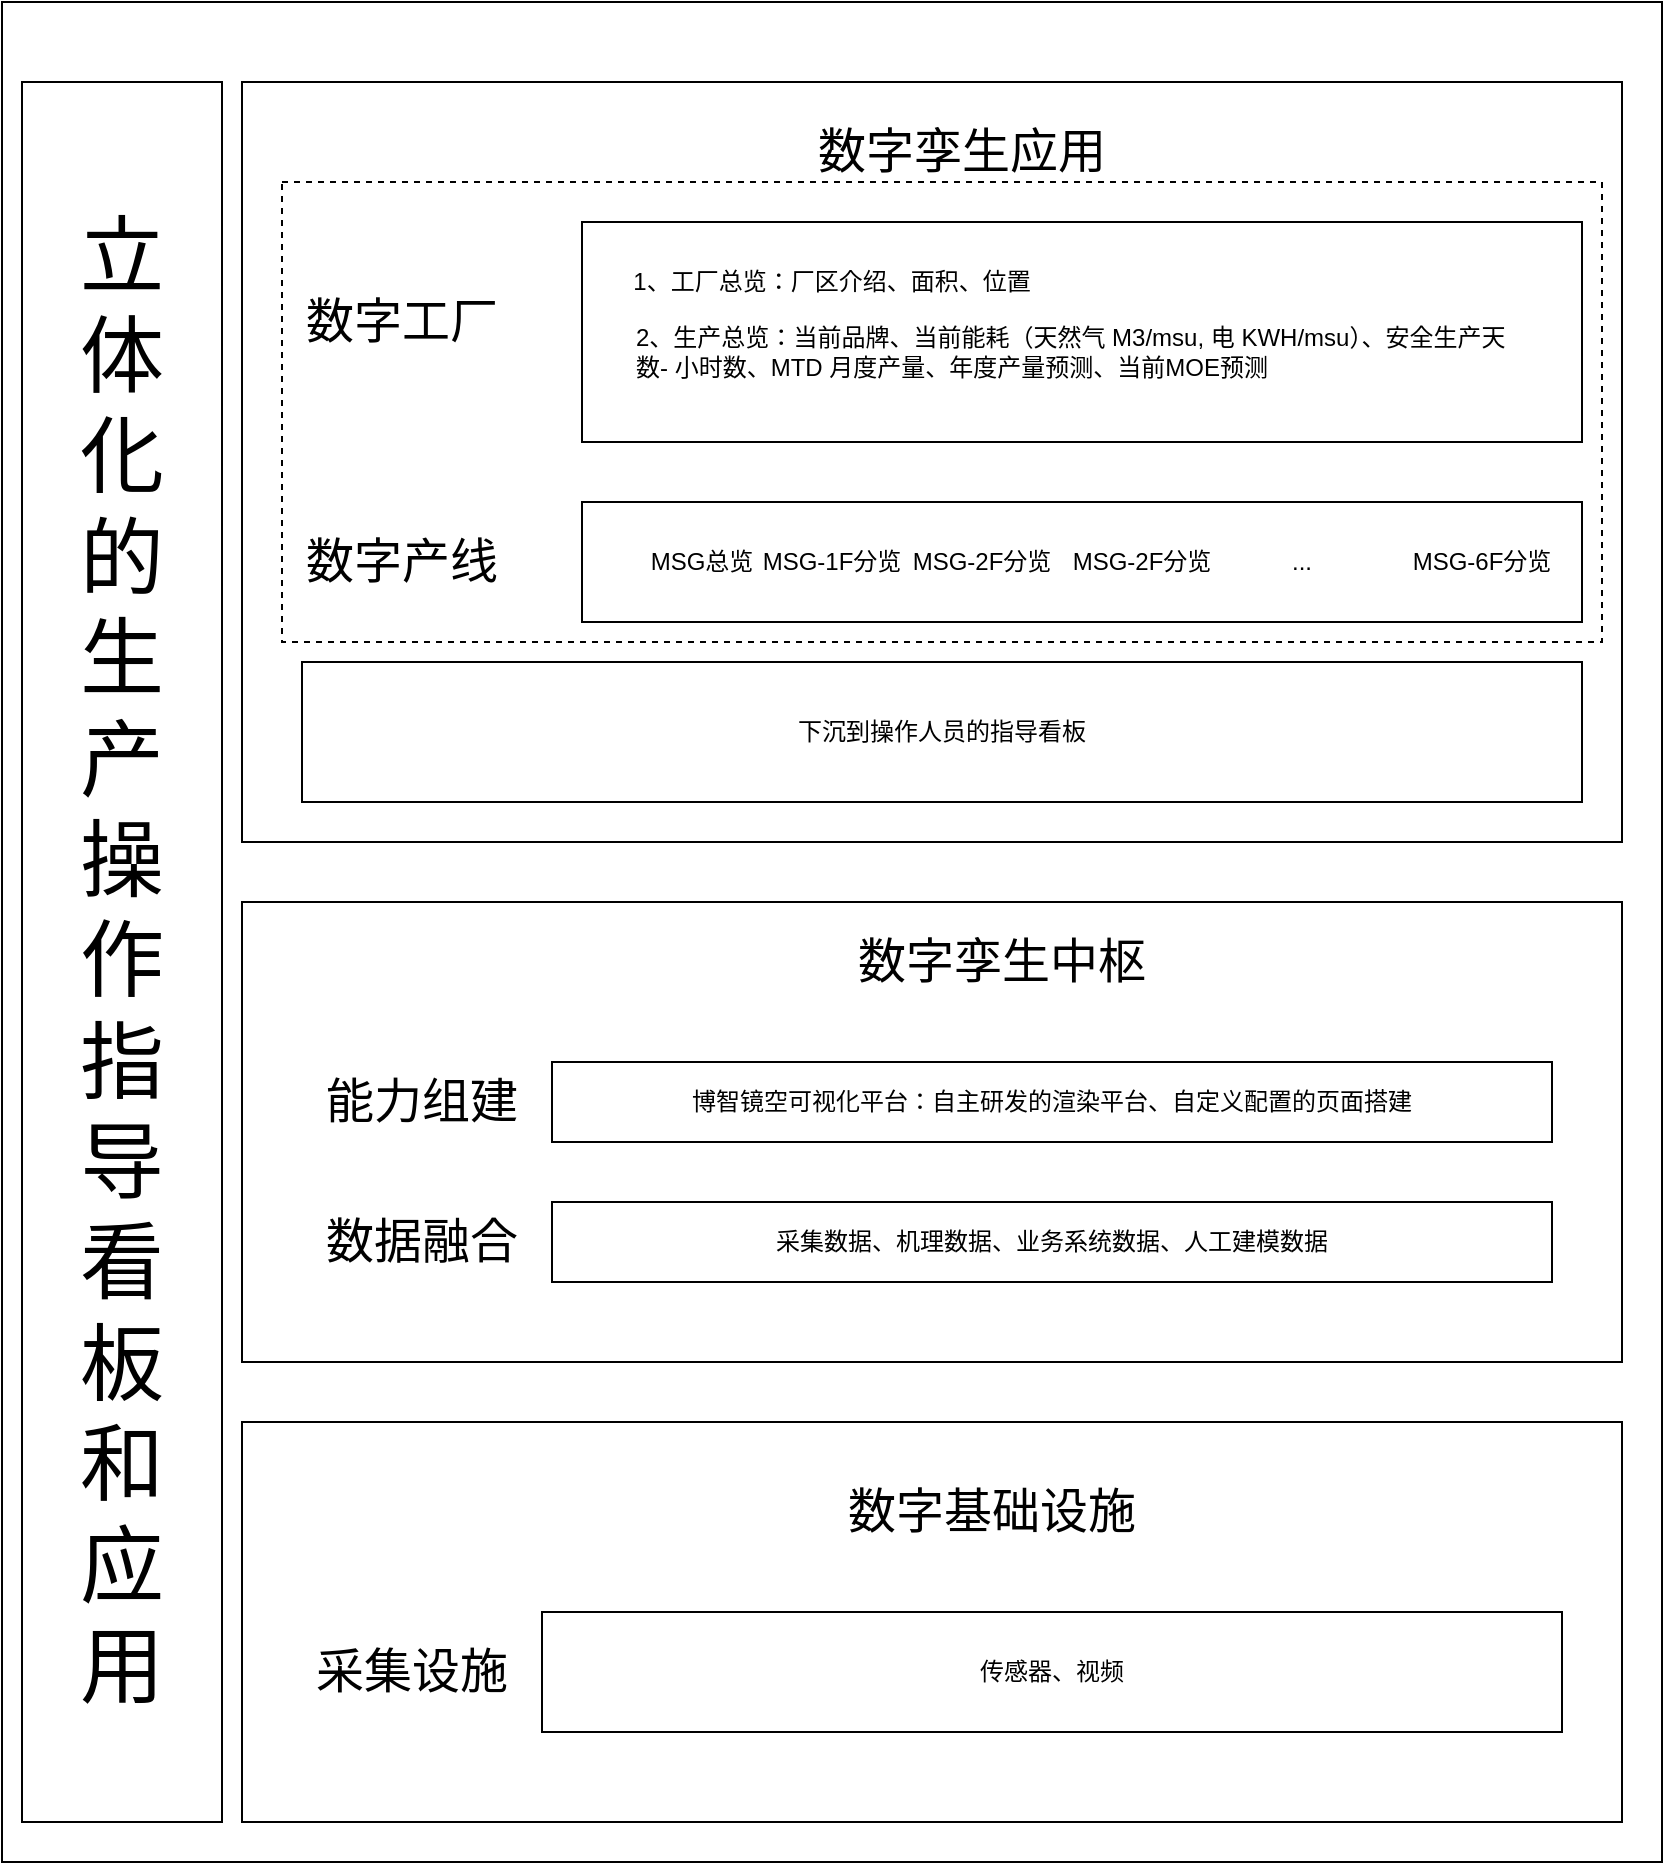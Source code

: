 <mxfile version="24.4.10" type="github">
  <diagram name="第 1 页" id="gCUOF_lLg9kGs2Vuu3xS">
    <mxGraphModel dx="2078" dy="825" grid="1" gridSize="10" guides="1" tooltips="1" connect="1" arrows="1" fold="1" page="1" pageScale="1" pageWidth="827" pageHeight="1169" math="0" shadow="0">
      <root>
        <mxCell id="0" />
        <mxCell id="1" parent="0" />
        <mxCell id="cVOov0wrujAx7iTN1BO1-29" value="" style="rounded=0;whiteSpace=wrap;html=1;fillColor=none;" vertex="1" parent="1">
          <mxGeometry x="-20" y="40" width="830" height="930" as="geometry" />
        </mxCell>
        <mxCell id="cVOov0wrujAx7iTN1BO1-1" value="" style="rounded=0;whiteSpace=wrap;html=1;" vertex="1" parent="1">
          <mxGeometry x="100" y="750" width="690" height="200" as="geometry" />
        </mxCell>
        <mxCell id="cVOov0wrujAx7iTN1BO1-2" value="数字基础设施" style="text;html=1;align=center;verticalAlign=middle;whiteSpace=wrap;rounded=0;fontSize=24;" vertex="1" parent="1">
          <mxGeometry x="390" y="750" width="170" height="90" as="geometry" />
        </mxCell>
        <mxCell id="cVOov0wrujAx7iTN1BO1-3" value="" style="rounded=0;whiteSpace=wrap;html=1;" vertex="1" parent="1">
          <mxGeometry x="100" y="490" width="690" height="230" as="geometry" />
        </mxCell>
        <mxCell id="cVOov0wrujAx7iTN1BO1-4" value="数字孪生中枢" style="text;html=1;align=center;verticalAlign=middle;whiteSpace=wrap;rounded=0;fontSize=24;" vertex="1" parent="1">
          <mxGeometry x="390" y="500" width="180" height="40" as="geometry" />
        </mxCell>
        <mxCell id="cVOov0wrujAx7iTN1BO1-5" value="" style="rounded=0;whiteSpace=wrap;html=1;" vertex="1" parent="1">
          <mxGeometry x="100" y="80" width="690" height="380" as="geometry" />
        </mxCell>
        <mxCell id="cVOov0wrujAx7iTN1BO1-6" value="数字孪生应用" style="text;html=1;align=center;verticalAlign=middle;whiteSpace=wrap;rounded=0;fontSize=24;" vertex="1" parent="1">
          <mxGeometry x="330" y="80" width="260" height="70" as="geometry" />
        </mxCell>
        <mxCell id="cVOov0wrujAx7iTN1BO1-7" value="采集设施" style="text;html=1;align=center;verticalAlign=middle;whiteSpace=wrap;rounded=0;fontSize=24;" vertex="1" parent="1">
          <mxGeometry x="100" y="830" width="170" height="90" as="geometry" />
        </mxCell>
        <mxCell id="cVOov0wrujAx7iTN1BO1-8" value="传感器、视频" style="rounded=0;whiteSpace=wrap;html=1;" vertex="1" parent="1">
          <mxGeometry x="250" y="845" width="510" height="60" as="geometry" />
        </mxCell>
        <mxCell id="cVOov0wrujAx7iTN1BO1-9" value="数据融合" style="text;html=1;align=center;verticalAlign=middle;whiteSpace=wrap;rounded=0;fontSize=24;" vertex="1" parent="1">
          <mxGeometry x="100" y="640" width="180" height="40" as="geometry" />
        </mxCell>
        <mxCell id="cVOov0wrujAx7iTN1BO1-10" value="采集数据、机理数据、业务系统数据、人工建模数据" style="rounded=0;whiteSpace=wrap;html=1;" vertex="1" parent="1">
          <mxGeometry x="255" y="640" width="500" height="40" as="geometry" />
        </mxCell>
        <mxCell id="cVOov0wrujAx7iTN1BO1-11" value="能力组建" style="text;html=1;align=center;verticalAlign=middle;whiteSpace=wrap;rounded=0;fontSize=24;" vertex="1" parent="1">
          <mxGeometry x="100" y="570" width="180" height="40" as="geometry" />
        </mxCell>
        <mxCell id="cVOov0wrujAx7iTN1BO1-12" value="博智镜空可视化平台：自主研发的渲染平台、自定义配置的页面搭建" style="rounded=0;whiteSpace=wrap;html=1;" vertex="1" parent="1">
          <mxGeometry x="255" y="570" width="500" height="40" as="geometry" />
        </mxCell>
        <mxCell id="cVOov0wrujAx7iTN1BO1-13" value="" style="rounded=0;whiteSpace=wrap;html=1;" vertex="1" parent="1">
          <mxGeometry x="270" y="150" width="500" height="110" as="geometry" />
        </mxCell>
        <mxCell id="cVOov0wrujAx7iTN1BO1-14" value="数字工厂" style="text;html=1;align=center;verticalAlign=middle;whiteSpace=wrap;rounded=0;fontSize=24;" vertex="1" parent="1">
          <mxGeometry x="100" y="180" width="160" height="40" as="geometry" />
        </mxCell>
        <mxCell id="cVOov0wrujAx7iTN1BO1-15" value="1、工厂总览：厂区介绍、面积、位置" style="text;html=1;align=center;verticalAlign=middle;whiteSpace=wrap;rounded=0;" vertex="1" parent="1">
          <mxGeometry x="290" y="165" width="210" height="30" as="geometry" />
        </mxCell>
        <mxCell id="cVOov0wrujAx7iTN1BO1-16" value="2、生产总览：&lt;span style=&quot;background-color: initial;&quot;&gt;当前品牌、&lt;/span&gt;&lt;span style=&quot;background-color: initial;&quot;&gt;当前能耗（天然气 M3/msu, 电 KWH/msu）、&lt;/span&gt;&lt;span style=&quot;background-color: initial;&quot;&gt;安全生产天数- 小时数、&lt;/span&gt;MTD 月度产量、年度产量预测、当前MOE预测" style="text;html=1;align=left;verticalAlign=middle;whiteSpace=wrap;rounded=0;" vertex="1" parent="1">
          <mxGeometry x="295" y="190" width="450" height="50" as="geometry" />
        </mxCell>
        <mxCell id="cVOov0wrujAx7iTN1BO1-17" value="数字产线" style="text;html=1;align=center;verticalAlign=middle;whiteSpace=wrap;rounded=0;fontSize=24;" vertex="1" parent="1">
          <mxGeometry x="100" y="300" width="160" height="40" as="geometry" />
        </mxCell>
        <mxCell id="cVOov0wrujAx7iTN1BO1-18" value="" style="rounded=0;whiteSpace=wrap;html=1;" vertex="1" parent="1">
          <mxGeometry x="270" y="290" width="500" height="60" as="geometry" />
        </mxCell>
        <mxCell id="cVOov0wrujAx7iTN1BO1-19" value="MSG总览" style="text;html=1;align=center;verticalAlign=middle;whiteSpace=wrap;rounded=0;" vertex="1" parent="1">
          <mxGeometry x="280" y="305" width="100" height="30" as="geometry" />
        </mxCell>
        <mxCell id="cVOov0wrujAx7iTN1BO1-20" value="MSG-1F分览" style="text;html=1;align=center;verticalAlign=middle;whiteSpace=wrap;rounded=0;" vertex="1" parent="1">
          <mxGeometry x="345" y="305" width="100" height="30" as="geometry" />
        </mxCell>
        <mxCell id="cVOov0wrujAx7iTN1BO1-21" value="MSG-2F分览" style="text;html=1;align=center;verticalAlign=middle;whiteSpace=wrap;rounded=0;" vertex="1" parent="1">
          <mxGeometry x="420" y="305" width="100" height="30" as="geometry" />
        </mxCell>
        <mxCell id="cVOov0wrujAx7iTN1BO1-22" value="MSG-2F分览" style="text;html=1;align=center;verticalAlign=middle;whiteSpace=wrap;rounded=0;" vertex="1" parent="1">
          <mxGeometry x="500" y="305" width="100" height="30" as="geometry" />
        </mxCell>
        <mxCell id="cVOov0wrujAx7iTN1BO1-23" value="MSG-6F分览" style="text;html=1;align=center;verticalAlign=middle;whiteSpace=wrap;rounded=0;" vertex="1" parent="1">
          <mxGeometry x="670" y="305" width="100" height="30" as="geometry" />
        </mxCell>
        <mxCell id="cVOov0wrujAx7iTN1BO1-24" value="..." style="text;html=1;align=center;verticalAlign=middle;whiteSpace=wrap;rounded=0;" vertex="1" parent="1">
          <mxGeometry x="580" y="305" width="100" height="30" as="geometry" />
        </mxCell>
        <mxCell id="cVOov0wrujAx7iTN1BO1-25" value="下沉到操作人员的指导看板" style="rounded=0;whiteSpace=wrap;html=1;" vertex="1" parent="1">
          <mxGeometry x="130" y="370" width="640" height="70" as="geometry" />
        </mxCell>
        <mxCell id="cVOov0wrujAx7iTN1BO1-28" value="" style="rounded=0;whiteSpace=wrap;html=1;fillColor=none;dashed=1;" vertex="1" parent="1">
          <mxGeometry x="120" y="130" width="660" height="230" as="geometry" />
        </mxCell>
        <mxCell id="cVOov0wrujAx7iTN1BO1-30" value="" style="rounded=0;whiteSpace=wrap;html=1;" vertex="1" parent="1">
          <mxGeometry x="-10" y="80" width="100" height="870" as="geometry" />
        </mxCell>
        <mxCell id="cVOov0wrujAx7iTN1BO1-31" value="立体化的生产操作指导看板和应用" style="text;html=1;align=center;verticalAlign=middle;whiteSpace=wrap;rounded=0;fontSize=42;" vertex="1" parent="1">
          <mxGeometry y="122.5" width="80" height="795" as="geometry" />
        </mxCell>
      </root>
    </mxGraphModel>
  </diagram>
</mxfile>
